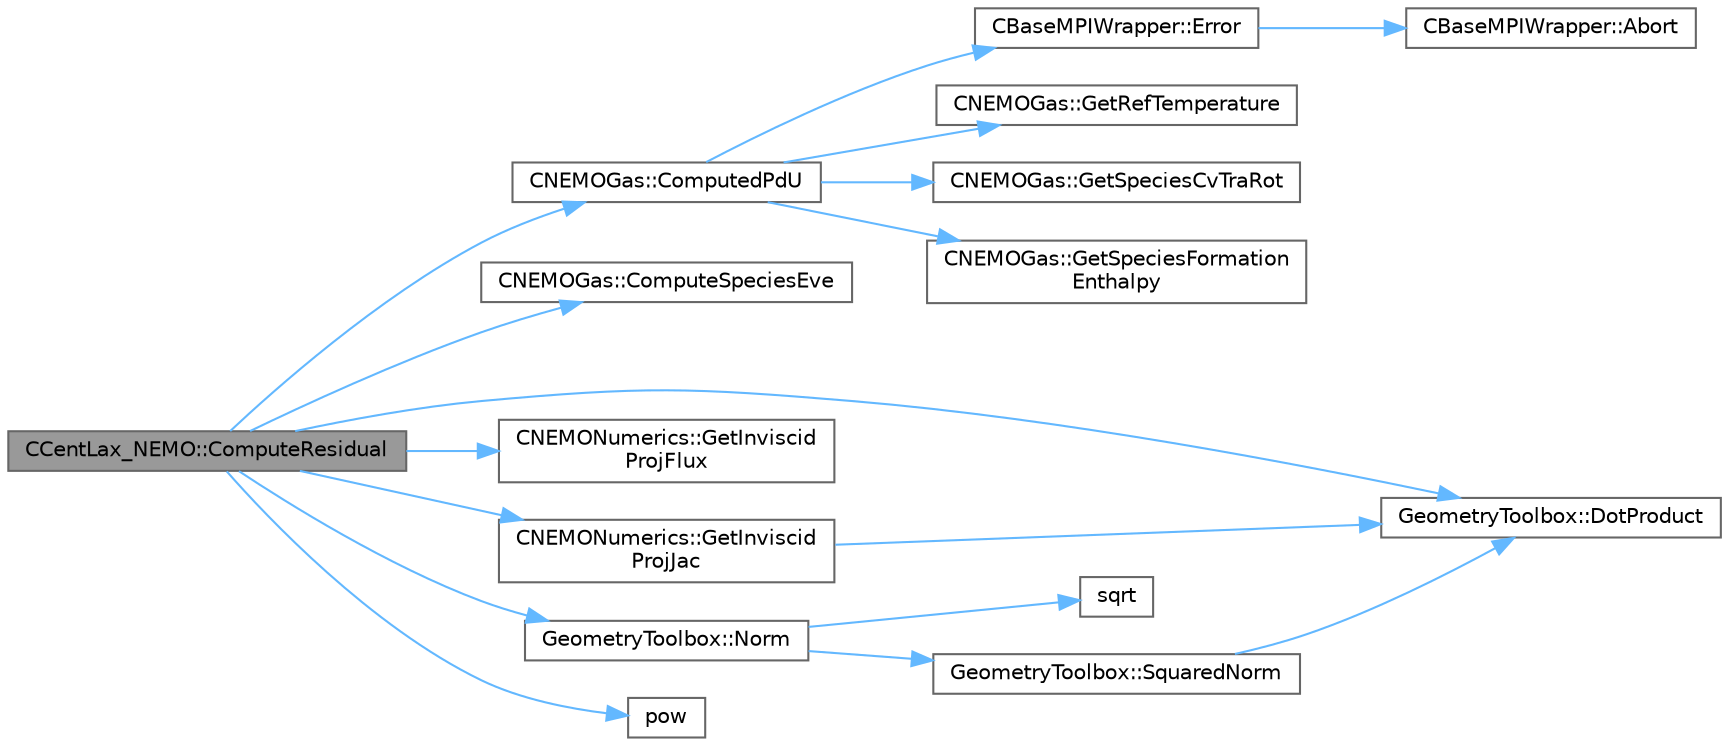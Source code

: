 digraph "CCentLax_NEMO::ComputeResidual"
{
 // LATEX_PDF_SIZE
  bgcolor="transparent";
  edge [fontname=Helvetica,fontsize=10,labelfontname=Helvetica,labelfontsize=10];
  node [fontname=Helvetica,fontsize=10,shape=box,height=0.2,width=0.4];
  rankdir="LR";
  Node1 [id="Node000001",label="CCentLax_NEMO::ComputeResidual",height=0.2,width=0.4,color="gray40", fillcolor="grey60", style="filled", fontcolor="black",tooltip="Compute the flow residual using a Lax method."];
  Node1 -> Node2 [id="edge1_Node000001_Node000002",color="steelblue1",style="solid",tooltip=" "];
  Node2 [id="Node000002",label="CNEMOGas::ComputedPdU",height=0.2,width=0.4,color="grey40", fillcolor="white", style="filled",URL="$classCNEMOGas.html#a424da7362e12de29fcebf761cb8eabaa",tooltip="Compute derivative of pressure w.r.t. conservative variables."];
  Node2 -> Node3 [id="edge2_Node000002_Node000003",color="steelblue1",style="solid",tooltip=" "];
  Node3 [id="Node000003",label="CBaseMPIWrapper::Error",height=0.2,width=0.4,color="grey40", fillcolor="white", style="filled",URL="$classCBaseMPIWrapper.html#a04457c47629bda56704e6a8804833eeb",tooltip=" "];
  Node3 -> Node4 [id="edge3_Node000003_Node000004",color="steelblue1",style="solid",tooltip=" "];
  Node4 [id="Node000004",label="CBaseMPIWrapper::Abort",height=0.2,width=0.4,color="grey40", fillcolor="white", style="filled",URL="$classCBaseMPIWrapper.html#af7297d861dca86b45cf561b6ab642e8f",tooltip=" "];
  Node2 -> Node5 [id="edge4_Node000002_Node000005",color="steelblue1",style="solid",tooltip=" "];
  Node5 [id="Node000005",label="CNEMOGas::GetRefTemperature",height=0.2,width=0.4,color="grey40", fillcolor="white", style="filled",URL="$classCNEMOGas.html#acfac10e95aaae9915d3e237b45c59277",tooltip="Get reference temperature."];
  Node2 -> Node6 [id="edge5_Node000002_Node000006",color="steelblue1",style="solid",tooltip=" "];
  Node6 [id="Node000006",label="CNEMOGas::GetSpeciesCvTraRot",height=0.2,width=0.4,color="grey40", fillcolor="white", style="filled",URL="$classCNEMOGas.html#a64c576983c3bde14d2793a30a8337273",tooltip="Get species T-R specific heats at constant volume."];
  Node2 -> Node7 [id="edge6_Node000002_Node000007",color="steelblue1",style="solid",tooltip=" "];
  Node7 [id="Node000007",label="CNEMOGas::GetSpeciesFormation\lEnthalpy",height=0.2,width=0.4,color="grey40", fillcolor="white", style="filled",URL="$classCNEMOGas.html#ab0739644a09d35d9fb385d0d0b459f77",tooltip="Get species formation enthalpy."];
  Node1 -> Node8 [id="edge7_Node000001_Node000008",color="steelblue1",style="solid",tooltip=" "];
  Node8 [id="Node000008",label="CNEMOGas::ComputeSpeciesEve",height=0.2,width=0.4,color="grey40", fillcolor="white", style="filled",URL="$classCNEMOGas.html#a9f94ea20b326b9da8fed8fae6cec6afa",tooltip="Compute vector of species V-E energy."];
  Node1 -> Node9 [id="edge8_Node000001_Node000009",color="steelblue1",style="solid",tooltip=" "];
  Node9 [id="Node000009",label="GeometryToolbox::DotProduct",height=0.2,width=0.4,color="grey40", fillcolor="white", style="filled",URL="$group__GeometryToolbox.html#ga7ec3e1e20fab73dbf0159fe38492cc89",tooltip=" "];
  Node1 -> Node10 [id="edge9_Node000001_Node000010",color="steelblue1",style="solid",tooltip=" "];
  Node10 [id="Node000010",label="CNEMONumerics::GetInviscid\lProjFlux",height=0.2,width=0.4,color="grey40", fillcolor="white", style="filled",URL="$classCNEMONumerics.html#a00c3520411501dad471994224495c593",tooltip="Compute the projected inviscid flux vector."];
  Node1 -> Node11 [id="edge10_Node000001_Node000011",color="steelblue1",style="solid",tooltip=" "];
  Node11 [id="Node000011",label="CNEMONumerics::GetInviscid\lProjJac",height=0.2,width=0.4,color="grey40", fillcolor="white", style="filled",URL="$classCNEMONumerics.html#aa830e825531e3cd516b45dfdad5567d8",tooltip="Compute the projection of the inviscid Jacobian matrices for the two-temperature model."];
  Node11 -> Node9 [id="edge11_Node000011_Node000009",color="steelblue1",style="solid",tooltip=" "];
  Node1 -> Node12 [id="edge12_Node000001_Node000012",color="steelblue1",style="solid",tooltip=" "];
  Node12 [id="Node000012",label="GeometryToolbox::Norm",height=0.2,width=0.4,color="grey40", fillcolor="white", style="filled",URL="$group__GeometryToolbox.html#gad8b24e50333c9a8378f7abf18222f36a",tooltip=" "];
  Node12 -> Node13 [id="edge13_Node000012_Node000013",color="steelblue1",style="solid",tooltip=" "];
  Node13 [id="Node000013",label="sqrt",height=0.2,width=0.4,color="grey40", fillcolor="white", style="filled",URL="$group__SIMD.html#ga54a1925ab40fb4249ea255072520de35",tooltip=" "];
  Node12 -> Node14 [id="edge14_Node000012_Node000014",color="steelblue1",style="solid",tooltip=" "];
  Node14 [id="Node000014",label="GeometryToolbox::SquaredNorm",height=0.2,width=0.4,color="grey40", fillcolor="white", style="filled",URL="$group__GeometryToolbox.html#ga98c9b9314cc6352c9bba49b8cfb4b056",tooltip=" "];
  Node14 -> Node9 [id="edge15_Node000014_Node000009",color="steelblue1",style="solid",tooltip=" "];
  Node1 -> Node15 [id="edge16_Node000001_Node000015",color="steelblue1",style="solid",tooltip=" "];
  Node15 [id="Node000015",label="pow",height=0.2,width=0.4,color="grey40", fillcolor="white", style="filled",URL="$group__SIMD.html#ga768cbdeba8e4567257959378fba27f17",tooltip=" "];
}

